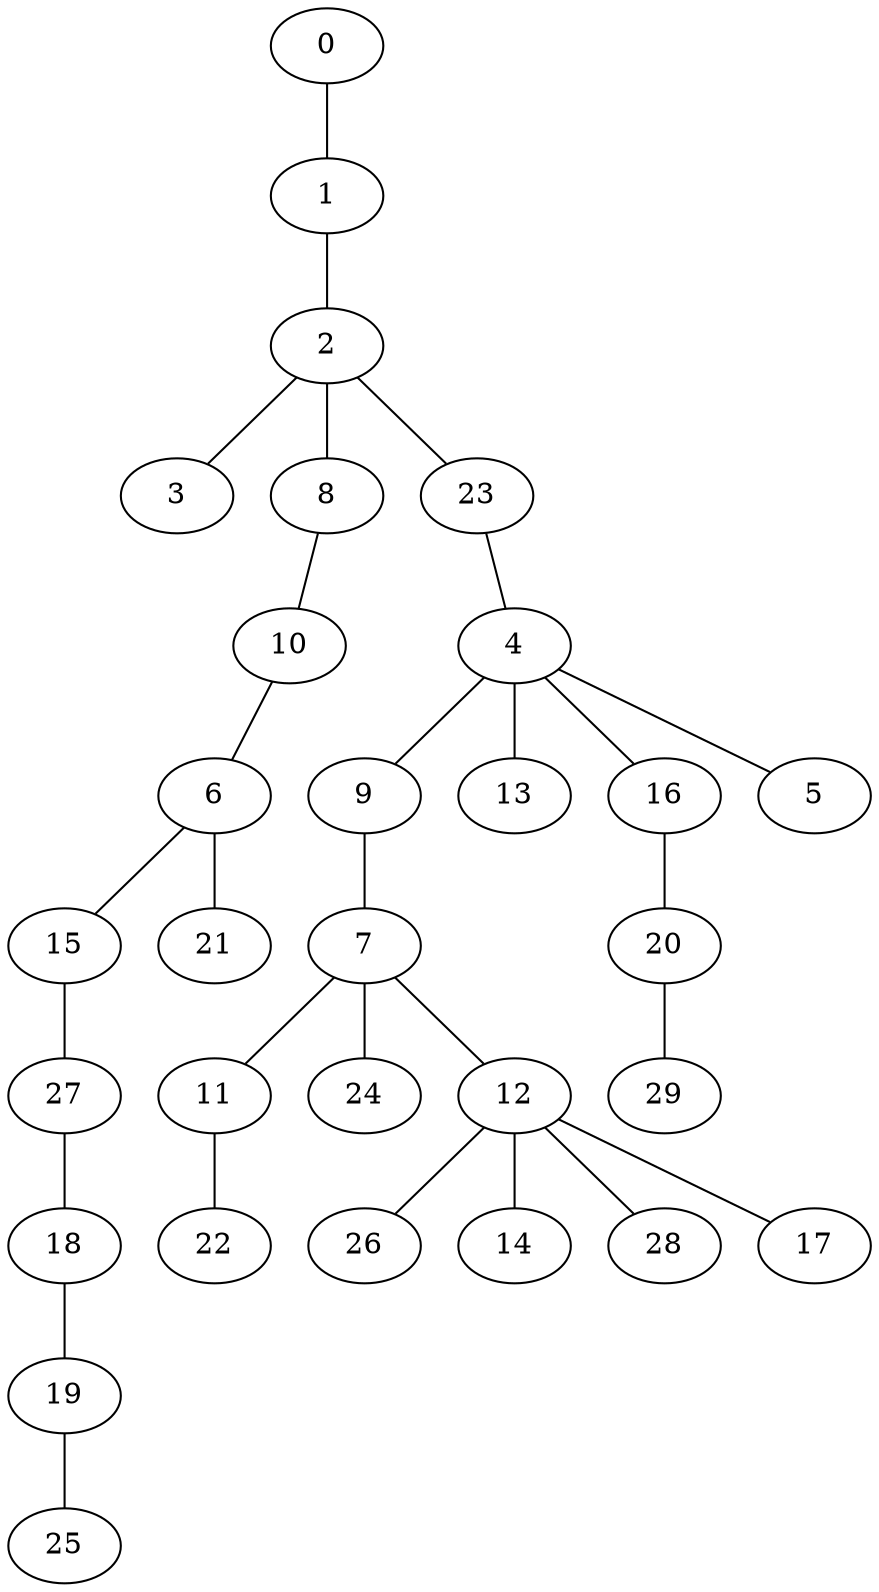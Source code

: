 graph{
7 -- 11;
15 -- 27;
7 -- 24;
12 -- 26;
20 -- 29;
7 -- 12;
12 -- 14;
27 -- 18;
1 -- 2;
12 -- 28;
2 -- 3;
4 -- 9;
4 -- 13;
11 -- 22;
8 -- 10;
6 -- 21;
2 -- 23;
19 -- 25;
4 -- 16;
4 -- 5;
9 -- 7;
10 -- 6;
23 -- 4;
16 -- 20;
6 -- 15;
2 -- 8;
18 -- 19;
12 -- 17;
0 -- 1;
}
